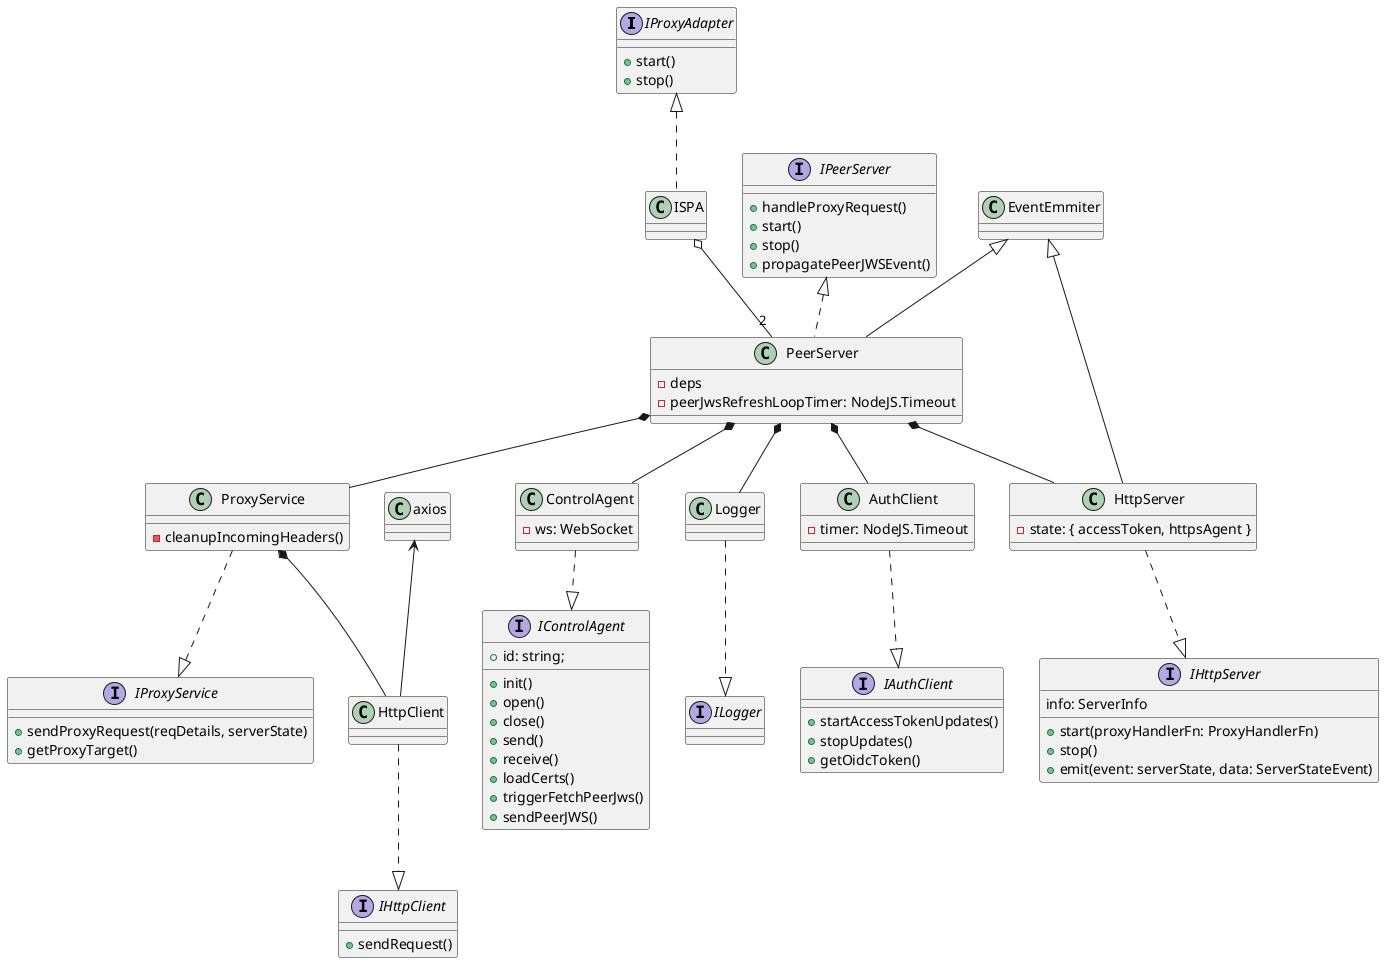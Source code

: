 @startuml
interface IProxyAdapter {
  +start()
  +stop()
}

interface IPeerServer {
  +handleProxyRequest()
  +start()
  +stop()
  +propagatePeerJWSEvent()
}

interface IProxyService {
  +sendProxyRequest(reqDetails, serverState)
  +getProxyTarget()
}

interface IAuthClient {
  +startAccessTokenUpdates()
  +stopUpdates()
  +getOidcToken()
}

interface IHttpServer {
  info: ServerInfo
  +start(proxyHandlerFn: ProxyHandlerFn)
  +stop()
  +emit(event: serverState, data: ServerStateEvent)
}

interface IControlAgent {
  +id: string;
  +init()
  +open()
  +close()
  +send()
  +receive()
  +loadCerts()
  +triggerFetchPeerJws()
  +sendPeerJWS()
}

interface IHttpClient {
  +sendRequest()
}

interface ILogger {}


class PeerServer {
  -deps
  -peerJwsRefreshLoopTimer: NodeJS.Timeout
}

class ProxyService {
  -cleanupIncomingHeaders()
}

class AuthClient {
  -timer: NodeJS.Timeout
}

class HttpServer {
  -state: { accessToken, httpsAgent }
}

class ControlAgent {
  -ws: WebSocket
}


IProxyAdapter <|..ISPA

ISPA o-- "2" PeerServer

PeerServer *-- ProxyService
PeerServer *-- AuthClient
PeerServer *-- HttpServer
PeerServer *-- ControlAgent
PeerServer *-- Logger
EventEmmiter <|-- PeerServer


ProxyService *-- HttpClient

axios <-- HttpClient

IPeerServer <|..PeerServer
ProxyService ..|> IProxyService
AuthClient ..|> IAuthClient
HttpServer ..|> IHttpServer
ControlAgent ..|> IControlAgent
HttpClient ..|> IHttpClient
Logger ..|> ILogger


EventEmmiter <|-- HttpServer

@enduml
